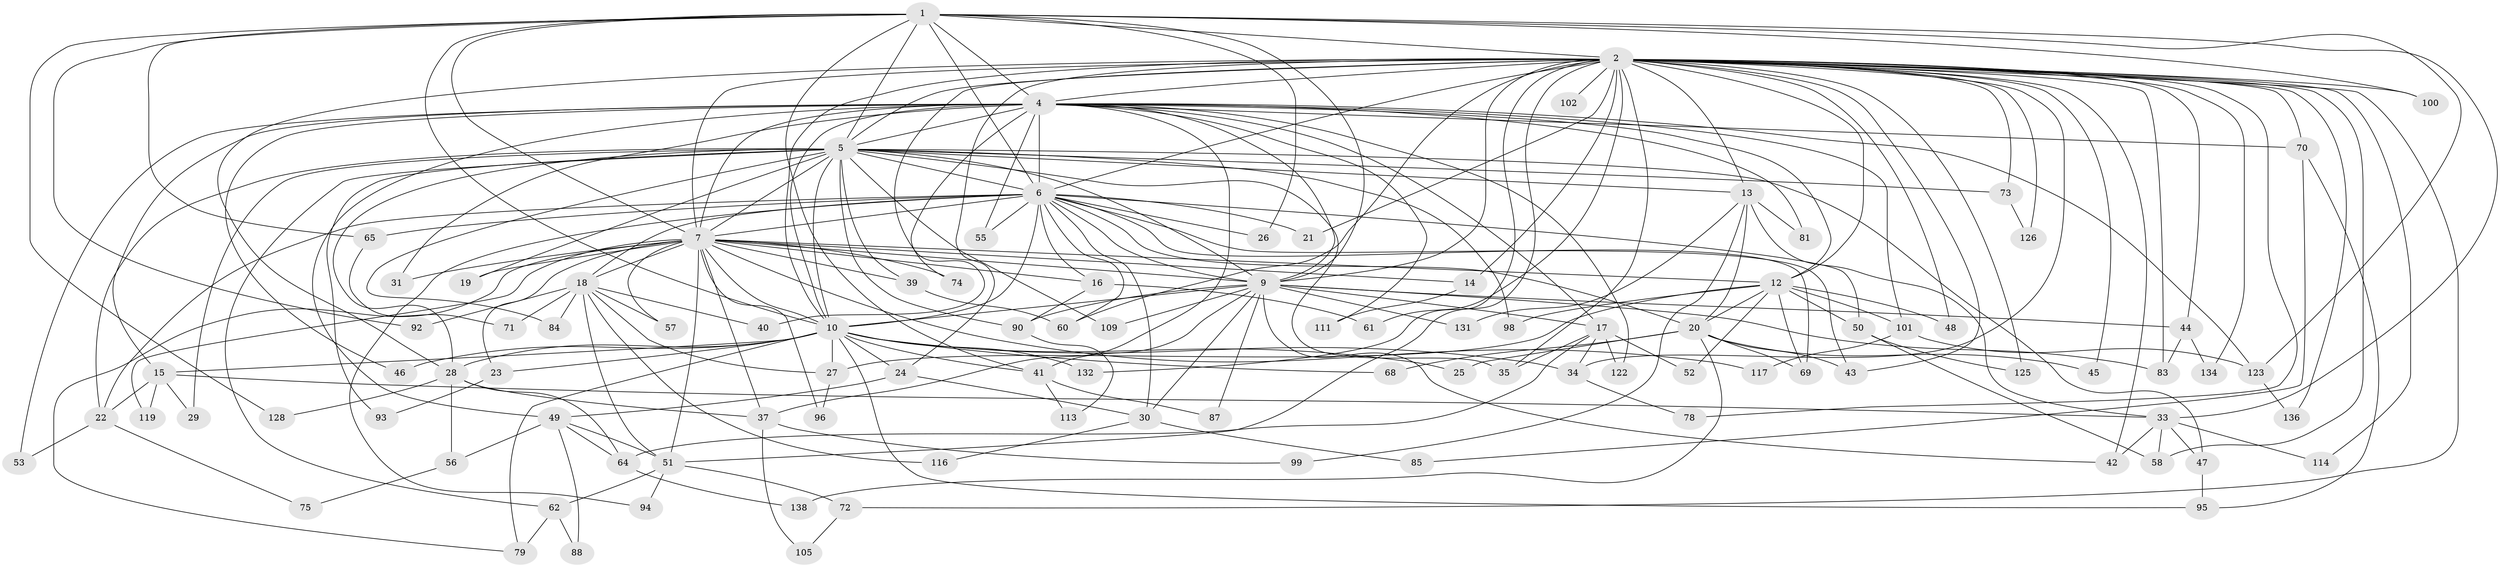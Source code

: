 // Generated by graph-tools (version 1.1) at 2025/51/02/27/25 19:51:53]
// undirected, 101 vertices, 237 edges
graph export_dot {
graph [start="1"]
  node [color=gray90,style=filled];
  1 [super="+80"];
  2 [super="+3"];
  4 [super="+86"];
  5 [super="+11"];
  6 [super="+8"];
  7 [super="+59"];
  9 [super="+82"];
  10 [super="+67"];
  12 [super="+63"];
  13 [super="+32"];
  14;
  15;
  16 [super="+124"];
  17 [super="+115"];
  18 [super="+129"];
  19;
  20 [super="+127"];
  21;
  22 [super="+103"];
  23;
  24 [super="+38"];
  25;
  26;
  27 [super="+66"];
  28 [super="+120"];
  29;
  30;
  31;
  33 [super="+36"];
  34 [super="+106"];
  35 [super="+118"];
  37 [super="+110"];
  39;
  40;
  41 [super="+54"];
  42 [super="+121"];
  43 [super="+77"];
  44;
  45;
  46;
  47;
  48;
  49 [super="+91"];
  50;
  51 [super="+108"];
  52;
  53;
  55;
  56;
  57;
  58 [super="+76"];
  60 [super="+104"];
  61;
  62 [super="+135"];
  64 [super="+107"];
  65;
  68;
  69 [super="+112"];
  70;
  71;
  72;
  73 [super="+89"];
  74;
  75;
  78;
  79;
  81;
  83 [super="+137"];
  84;
  85;
  87;
  88;
  90;
  92;
  93;
  94;
  95 [super="+97"];
  96;
  98;
  99;
  100;
  101;
  102;
  105;
  109;
  111;
  113;
  114;
  116;
  117;
  119;
  122;
  123 [super="+133"];
  125;
  126 [super="+130"];
  128;
  131;
  132;
  134;
  136;
  138;
  1 -- 2 [weight=2];
  1 -- 4;
  1 -- 5;
  1 -- 6 [weight=2];
  1 -- 7;
  1 -- 9;
  1 -- 10;
  1 -- 26;
  1 -- 33;
  1 -- 41;
  1 -- 92;
  1 -- 100;
  1 -- 128;
  1 -- 65;
  1 -- 123;
  2 -- 4 [weight=2];
  2 -- 5 [weight=2];
  2 -- 6 [weight=4];
  2 -- 7 [weight=2];
  2 -- 9 [weight=3];
  2 -- 10 [weight=2];
  2 -- 12 [weight=2];
  2 -- 13 [weight=2];
  2 -- 14;
  2 -- 28;
  2 -- 34;
  2 -- 40;
  2 -- 42;
  2 -- 43;
  2 -- 44;
  2 -- 45;
  2 -- 51;
  2 -- 61;
  2 -- 102 [weight=2];
  2 -- 114;
  2 -- 132;
  2 -- 136;
  2 -- 134;
  2 -- 70;
  2 -- 72;
  2 -- 73;
  2 -- 78;
  2 -- 83;
  2 -- 21;
  2 -- 24;
  2 -- 35;
  2 -- 100;
  2 -- 48;
  2 -- 58;
  2 -- 60;
  2 -- 125;
  2 -- 126 [weight=2];
  4 -- 5;
  4 -- 6 [weight=3];
  4 -- 7;
  4 -- 9;
  4 -- 10;
  4 -- 12;
  4 -- 15;
  4 -- 17;
  4 -- 31;
  4 -- 46;
  4 -- 49;
  4 -- 53;
  4 -- 55;
  4 -- 70;
  4 -- 74;
  4 -- 81;
  4 -- 101;
  4 -- 111;
  4 -- 122;
  4 -- 123;
  4 -- 37;
  5 -- 6 [weight=2];
  5 -- 7;
  5 -- 9;
  5 -- 10 [weight=2];
  5 -- 28;
  5 -- 29;
  5 -- 35;
  5 -- 39;
  5 -- 73 [weight=2];
  5 -- 84;
  5 -- 90;
  5 -- 93;
  5 -- 98;
  5 -- 13;
  5 -- 109;
  5 -- 47;
  5 -- 19;
  5 -- 22;
  5 -- 62;
  6 -- 7 [weight=2];
  6 -- 9 [weight=2];
  6 -- 10 [weight=3];
  6 -- 16;
  6 -- 18;
  6 -- 21;
  6 -- 55;
  6 -- 60;
  6 -- 65 [weight=2];
  6 -- 69;
  6 -- 94;
  6 -- 50;
  6 -- 22;
  6 -- 26;
  6 -- 30;
  6 -- 20;
  6 -- 43;
  7 -- 9;
  7 -- 10;
  7 -- 14;
  7 -- 16;
  7 -- 18;
  7 -- 19;
  7 -- 23;
  7 -- 31;
  7 -- 37;
  7 -- 39;
  7 -- 57;
  7 -- 79;
  7 -- 96;
  7 -- 117;
  7 -- 119;
  7 -- 74;
  7 -- 12;
  7 -- 51;
  9 -- 10;
  9 -- 17;
  9 -- 30;
  9 -- 41;
  9 -- 44;
  9 -- 87;
  9 -- 90;
  9 -- 109;
  9 -- 131;
  9 -- 42;
  9 -- 83;
  10 -- 15;
  10 -- 23;
  10 -- 24;
  10 -- 25;
  10 -- 27;
  10 -- 34;
  10 -- 46;
  10 -- 68;
  10 -- 79;
  10 -- 132;
  10 -- 28;
  10 -- 95;
  10 -- 41;
  12 -- 20;
  12 -- 27;
  12 -- 48;
  12 -- 50;
  12 -- 52;
  12 -- 69;
  12 -- 101;
  12 -- 98;
  13 -- 20;
  13 -- 33;
  13 -- 99;
  13 -- 131;
  13 -- 81;
  14 -- 111;
  15 -- 22;
  15 -- 29;
  15 -- 119;
  15 -- 33;
  16 -- 61;
  16 -- 90;
  17 -- 52;
  17 -- 64;
  17 -- 35;
  17 -- 122;
  17 -- 34;
  18 -- 40;
  18 -- 57;
  18 -- 71;
  18 -- 84;
  18 -- 92;
  18 -- 116;
  18 -- 27;
  18 -- 51;
  20 -- 25;
  20 -- 43;
  20 -- 45;
  20 -- 68;
  20 -- 138;
  20 -- 69;
  22 -- 53;
  22 -- 75;
  23 -- 93;
  24 -- 49 [weight=2];
  24 -- 30;
  27 -- 96;
  28 -- 37;
  28 -- 56;
  28 -- 64;
  28 -- 128;
  30 -- 85;
  30 -- 116;
  33 -- 42;
  33 -- 47;
  33 -- 58;
  33 -- 114;
  34 -- 78;
  37 -- 99;
  37 -- 105;
  39 -- 60;
  41 -- 87;
  41 -- 113;
  44 -- 83;
  44 -- 134;
  47 -- 95;
  49 -- 51;
  49 -- 56;
  49 -- 88;
  49 -- 64;
  50 -- 125;
  50 -- 58;
  51 -- 62;
  51 -- 72;
  51 -- 94;
  56 -- 75;
  62 -- 88;
  62 -- 79;
  64 -- 138;
  65 -- 71;
  70 -- 85;
  70 -- 95;
  72 -- 105;
  73 -- 126;
  90 -- 113;
  101 -- 117;
  101 -- 123;
  123 -- 136;
}
